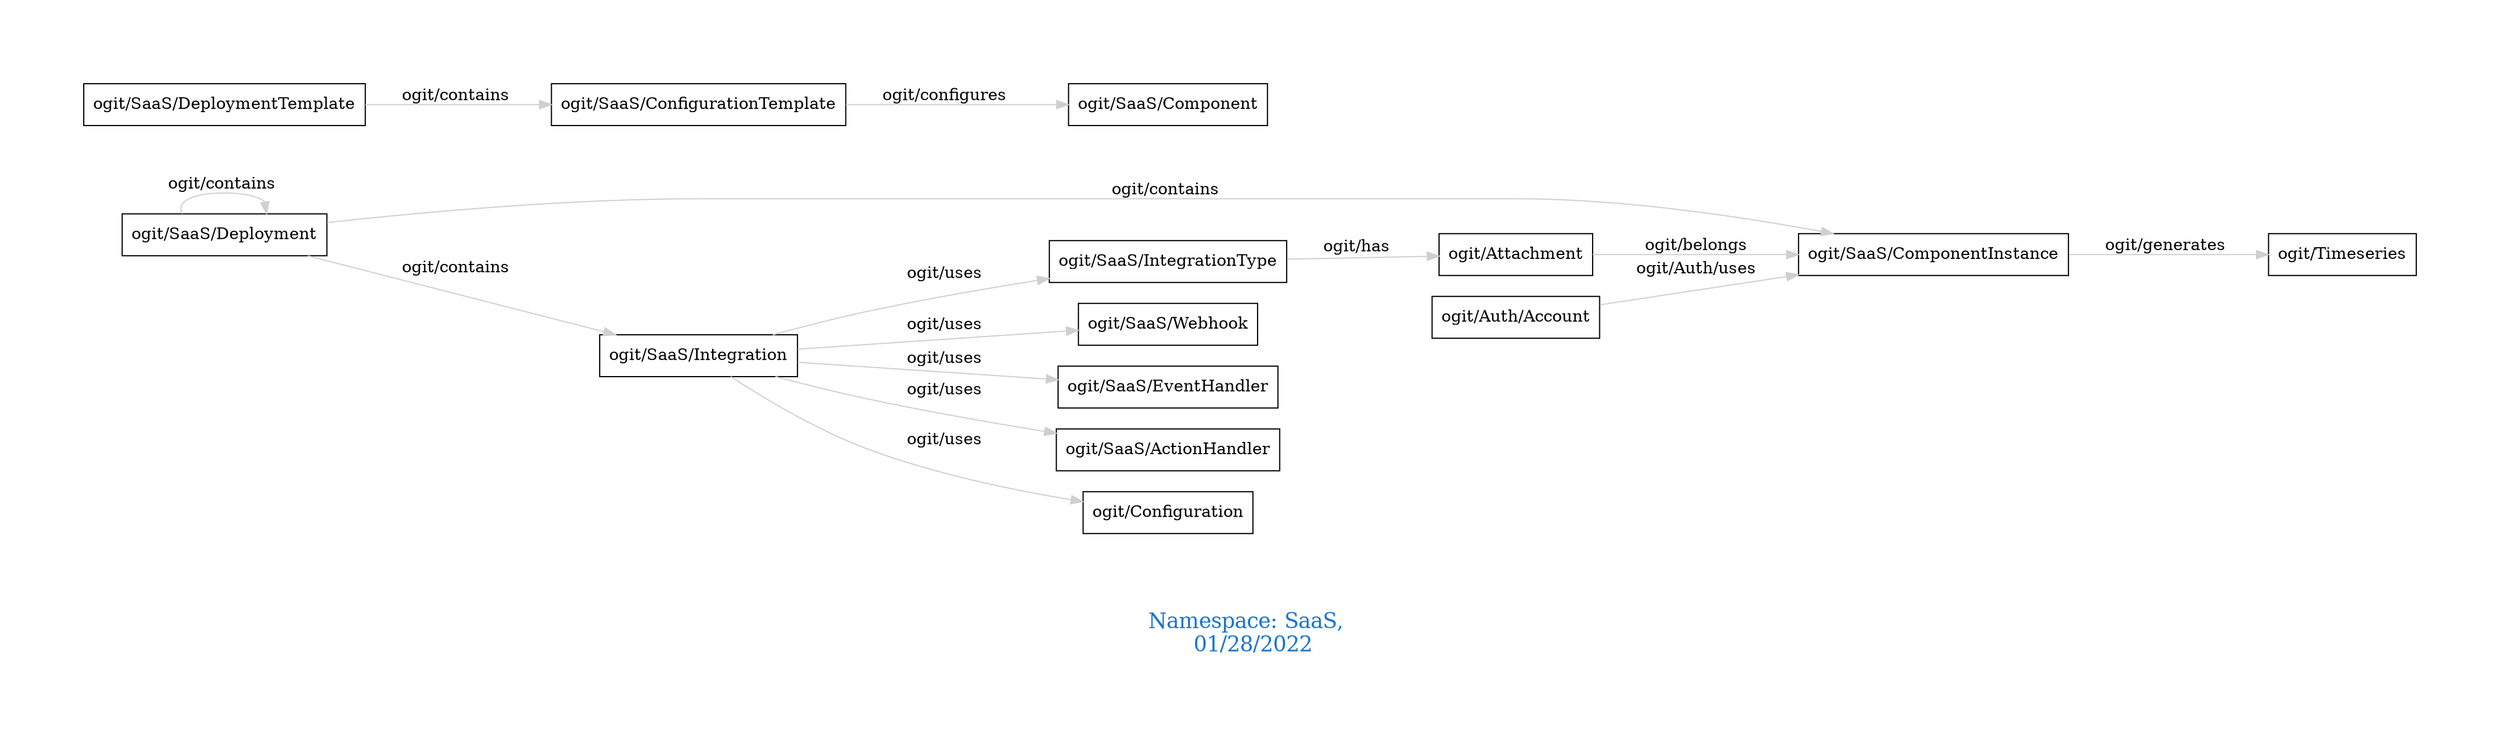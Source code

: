 digraph OGIT_ontology {
 graph [ rankdir= LR,pad=1 
fontsize = 18,
fontcolor= dodgerblue3,label = "\n\n\nNamespace: SaaS, \n 01/28/2022"];
node[shape=polygon];
edge [  color="gray81"];

   "ogit/SaaS/Deployment" -> "ogit/SaaS/ComponentInstance" [label="   ogit/contains    "];
   "ogit/SaaS/Deployment" -> "ogit/SaaS/Integration" [label="   ogit/contains    "];
   "ogit/SaaS/DeploymentTemplate" -> "ogit/SaaS/ConfigurationTemplate" [label="   ogit/contains    "];
   "ogit/SaaS/ComponentInstance" -> "ogit/Timeseries" [label="   ogit/generates    "];
   "ogit/SaaS/ConfigurationTemplate" -> "ogit/SaaS/Component" [label="   ogit/configures    "];
   "ogit/Attachment" -> "ogit/SaaS/ComponentInstance" [label="   ogit/belongs    "];
   "ogit/SaaS/Integration" -> "ogit/SaaS/IntegrationType" [label="   ogit/uses    "];
   "ogit/SaaS/Integration" -> "ogit/SaaS/Webhook" [label="   ogit/uses    "];
   "ogit/SaaS/Integration" -> "ogit/SaaS/EventHandler" [label="   ogit/uses    "];
   "ogit/SaaS/Integration" -> "ogit/SaaS/ActionHandler" [label="   ogit/uses    "];
   "ogit/SaaS/Integration" -> "ogit/Configuration" [label="   ogit/uses    "];
   "ogit/Auth/Account" -> "ogit/SaaS/ComponentInstance" [label="   ogit/Auth/uses    "];
   "ogit/SaaS/IntegrationType" -> "ogit/Attachment" [label="   ogit/has    "];
   "ogit/SaaS/Deployment" -> "ogit/SaaS/Deployment" [label="   ogit/contains    "];
}
